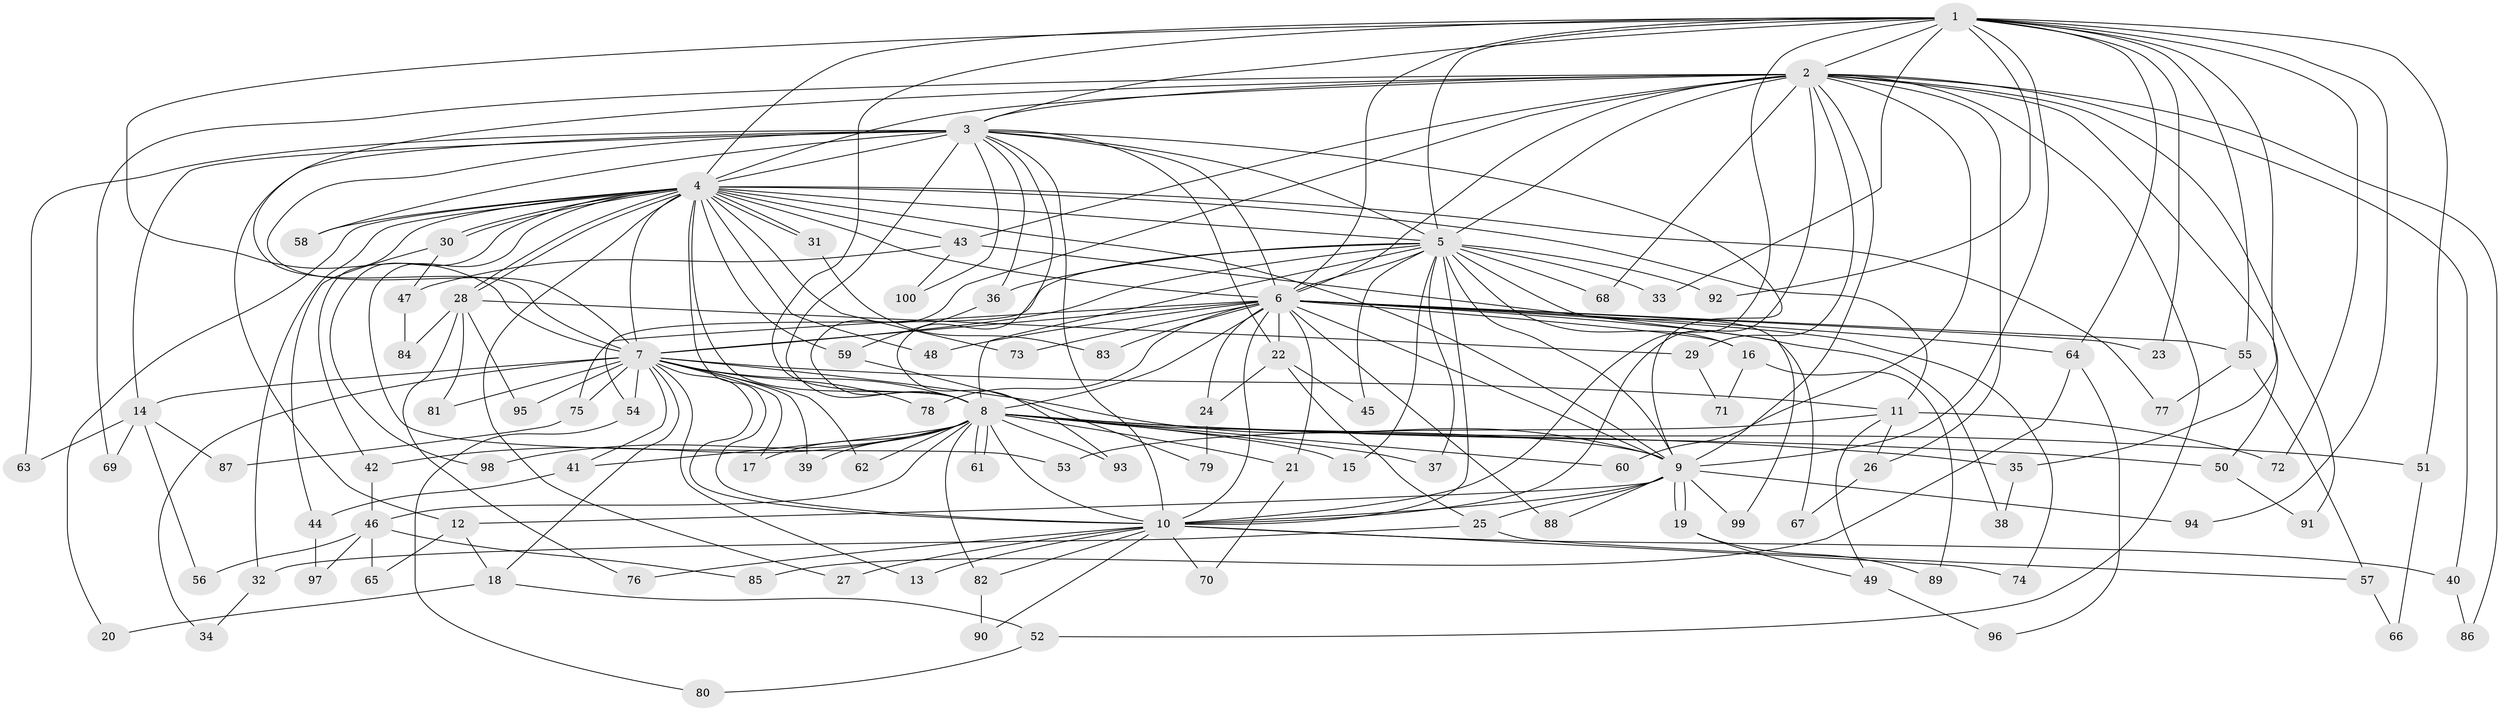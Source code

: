 // Generated by graph-tools (version 1.1) at 2025/49/03/09/25 03:49:35]
// undirected, 100 vertices, 225 edges
graph export_dot {
graph [start="1"]
  node [color=gray90,style=filled];
  1;
  2;
  3;
  4;
  5;
  6;
  7;
  8;
  9;
  10;
  11;
  12;
  13;
  14;
  15;
  16;
  17;
  18;
  19;
  20;
  21;
  22;
  23;
  24;
  25;
  26;
  27;
  28;
  29;
  30;
  31;
  32;
  33;
  34;
  35;
  36;
  37;
  38;
  39;
  40;
  41;
  42;
  43;
  44;
  45;
  46;
  47;
  48;
  49;
  50;
  51;
  52;
  53;
  54;
  55;
  56;
  57;
  58;
  59;
  60;
  61;
  62;
  63;
  64;
  65;
  66;
  67;
  68;
  69;
  70;
  71;
  72;
  73;
  74;
  75;
  76;
  77;
  78;
  79;
  80;
  81;
  82;
  83;
  84;
  85;
  86;
  87;
  88;
  89;
  90;
  91;
  92;
  93;
  94;
  95;
  96;
  97;
  98;
  99;
  100;
  1 -- 2;
  1 -- 3;
  1 -- 4;
  1 -- 5;
  1 -- 6;
  1 -- 7;
  1 -- 8;
  1 -- 9;
  1 -- 10;
  1 -- 23;
  1 -- 33;
  1 -- 35;
  1 -- 51;
  1 -- 55;
  1 -- 64;
  1 -- 72;
  1 -- 92;
  1 -- 94;
  2 -- 3;
  2 -- 4;
  2 -- 5;
  2 -- 6;
  2 -- 7;
  2 -- 8;
  2 -- 9;
  2 -- 10;
  2 -- 26;
  2 -- 29;
  2 -- 40;
  2 -- 43;
  2 -- 50;
  2 -- 52;
  2 -- 60;
  2 -- 68;
  2 -- 69;
  2 -- 86;
  2 -- 91;
  3 -- 4;
  3 -- 5;
  3 -- 6;
  3 -- 7;
  3 -- 8;
  3 -- 9;
  3 -- 10;
  3 -- 12;
  3 -- 14;
  3 -- 22;
  3 -- 36;
  3 -- 58;
  3 -- 63;
  3 -- 93;
  3 -- 100;
  4 -- 5;
  4 -- 6;
  4 -- 7;
  4 -- 8;
  4 -- 9;
  4 -- 10;
  4 -- 11;
  4 -- 20;
  4 -- 27;
  4 -- 28;
  4 -- 28;
  4 -- 30;
  4 -- 30;
  4 -- 31;
  4 -- 31;
  4 -- 32;
  4 -- 42;
  4 -- 43;
  4 -- 48;
  4 -- 53;
  4 -- 58;
  4 -- 59;
  4 -- 73;
  4 -- 77;
  4 -- 98;
  5 -- 6;
  5 -- 7;
  5 -- 8;
  5 -- 9;
  5 -- 10;
  5 -- 15;
  5 -- 16;
  5 -- 33;
  5 -- 36;
  5 -- 37;
  5 -- 45;
  5 -- 54;
  5 -- 68;
  5 -- 92;
  5 -- 99;
  6 -- 7;
  6 -- 8;
  6 -- 9;
  6 -- 10;
  6 -- 16;
  6 -- 21;
  6 -- 22;
  6 -- 23;
  6 -- 24;
  6 -- 38;
  6 -- 48;
  6 -- 55;
  6 -- 64;
  6 -- 73;
  6 -- 74;
  6 -- 75;
  6 -- 78;
  6 -- 83;
  6 -- 88;
  7 -- 8;
  7 -- 9;
  7 -- 10;
  7 -- 11;
  7 -- 13;
  7 -- 14;
  7 -- 17;
  7 -- 18;
  7 -- 34;
  7 -- 39;
  7 -- 41;
  7 -- 54;
  7 -- 62;
  7 -- 75;
  7 -- 78;
  7 -- 81;
  7 -- 95;
  8 -- 9;
  8 -- 10;
  8 -- 15;
  8 -- 17;
  8 -- 21;
  8 -- 35;
  8 -- 37;
  8 -- 39;
  8 -- 41;
  8 -- 42;
  8 -- 46;
  8 -- 50;
  8 -- 51;
  8 -- 60;
  8 -- 61;
  8 -- 61;
  8 -- 62;
  8 -- 82;
  8 -- 93;
  8 -- 98;
  9 -- 10;
  9 -- 12;
  9 -- 19;
  9 -- 19;
  9 -- 25;
  9 -- 88;
  9 -- 94;
  9 -- 99;
  10 -- 13;
  10 -- 27;
  10 -- 40;
  10 -- 70;
  10 -- 74;
  10 -- 76;
  10 -- 82;
  10 -- 90;
  11 -- 26;
  11 -- 49;
  11 -- 53;
  11 -- 72;
  12 -- 18;
  12 -- 65;
  14 -- 56;
  14 -- 63;
  14 -- 69;
  14 -- 87;
  16 -- 71;
  16 -- 89;
  18 -- 20;
  18 -- 52;
  19 -- 49;
  19 -- 89;
  21 -- 70;
  22 -- 24;
  22 -- 25;
  22 -- 45;
  24 -- 79;
  25 -- 32;
  25 -- 57;
  26 -- 67;
  28 -- 29;
  28 -- 76;
  28 -- 81;
  28 -- 84;
  28 -- 95;
  29 -- 71;
  30 -- 44;
  30 -- 47;
  31 -- 83;
  32 -- 34;
  35 -- 38;
  36 -- 59;
  40 -- 86;
  41 -- 44;
  42 -- 46;
  43 -- 47;
  43 -- 67;
  43 -- 100;
  44 -- 97;
  46 -- 56;
  46 -- 65;
  46 -- 85;
  46 -- 97;
  47 -- 84;
  49 -- 96;
  50 -- 91;
  51 -- 66;
  52 -- 80;
  54 -- 80;
  55 -- 57;
  55 -- 77;
  57 -- 66;
  59 -- 79;
  64 -- 85;
  64 -- 96;
  75 -- 87;
  82 -- 90;
}
